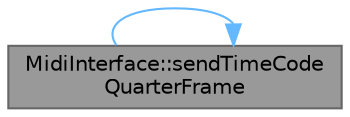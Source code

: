 digraph "MidiInterface::sendTimeCodeQuarterFrame"
{
 // LATEX_PDF_SIZE
  bgcolor="transparent";
  edge [fontname=Helvetica,fontsize=10,labelfontname=Helvetica,labelfontsize=10];
  node [fontname=Helvetica,fontsize=10,shape=box,height=0.2,width=0.4];
  rankdir="LR";
  Node1 [id="Node000001",label="MidiInterface::sendTimeCode\lQuarterFrame",height=0.2,width=0.4,color="gray40", fillcolor="grey60", style="filled", fontcolor="black",tooltip="Send a MIDI Time Code Quarter Frame."];
  Node1 -> Node1 [id="edge1_Node000001_Node000001",color="steelblue1",style="solid",tooltip=" "];
}
